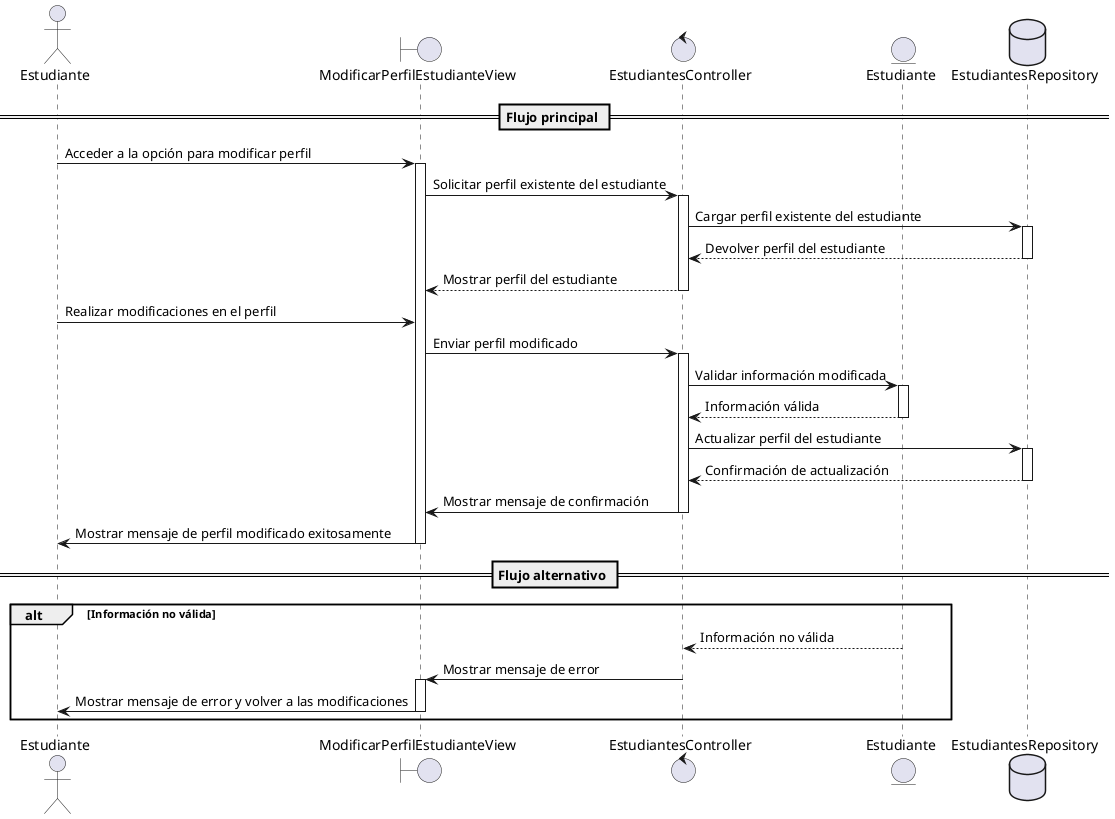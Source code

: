 @startuml
actor Estudiante
boundary "ModificarPerfilEstudianteView" as View
control "EstudiantesController" as Controller
entity "Estudiante" as Model
database "EstudiantesRepository" as Repository

== Flujo principal ==
Estudiante -> View : Acceder a la opción para modificar perfil
activate View
View -> Controller : Solicitar perfil existente del estudiante
activate Controller
Controller -> Repository : Cargar perfil existente del estudiante
activate Repository
Repository --> Controller : Devolver perfil del estudiante
deactivate Repository
Controller --> View : Mostrar perfil del estudiante
deactivate Controller
Estudiante -> View : Realizar modificaciones en el perfil
View -> Controller : Enviar perfil modificado
activate Controller
Controller -> Model : Validar información modificada
activate Model
Model --> Controller : Información válida
deactivate Model
Controller -> Repository : Actualizar perfil del estudiante
activate Repository
Repository --> Controller : Confirmación de actualización
deactivate Repository
Controller -> View : Mostrar mensaje de confirmación
deactivate Controller
View -> Estudiante : Mostrar mensaje de perfil modificado exitosamente
deactivate View

== Flujo alternativo ==
alt Información no válida
    Model --> Controller : Información no válida
    deactivate Model
    Controller -> View : Mostrar mensaje de error
    activate View
    View -> Estudiante : Mostrar mensaje de error y volver a las modificaciones
    deactivate View
end

@enduml
